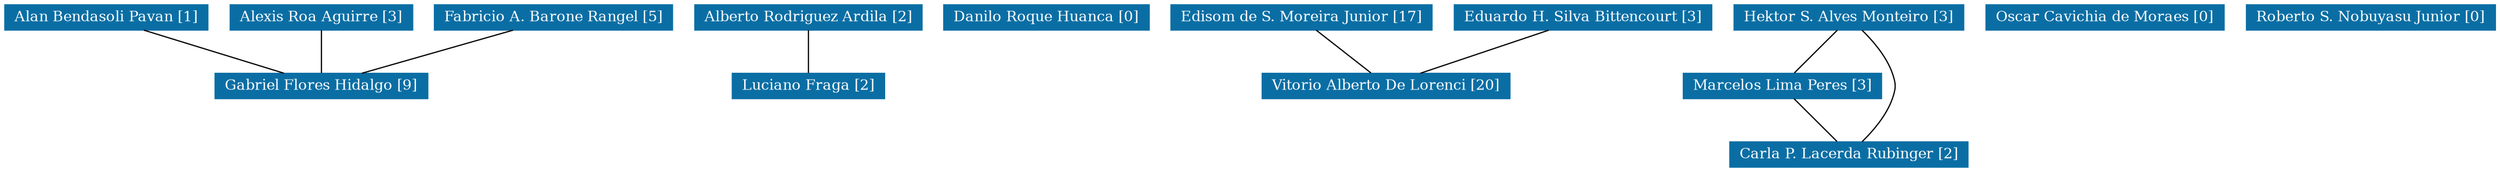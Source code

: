 strict graph grafo1 {
	graph [bb="0,0,1709,135",
		id=grafo1,
		overlap=False
	];
	node [fontsize=12,
		label="\N",
		shape=rectangle,
		style=filled
	];
	0	 [URL="membro-8154959660506192.html",
		color="#0A6EA4",
		fontcolor="#FFFFFF",
		height=0.29167,
		label="Alan Bendasoli Pavan [1]",
		pos="69.5,124.5",
		width=1.9306];
	7	 [URL="membro-9233143651147638.html",
		color="#0A6EA4",
		fontcolor="#FFFFFF",
		height=0.29167,
		label="Gabriel Flores Hidalgo [9]",
		pos="219.5,67.5",
		width=1.9861];
	0 -- 7	 [pos="97.362,113.91 124.3,103.67 164.9,88.25 191.79,78.031"];
	1	 [URL="membro-7982796939759440.html",
		color="#0A6EA4",
		fontcolor="#FFFFFF",
		height=0.29167,
		label="Alberto Rodriguez Ardila [2]",
		pos="556.5,124.5",
		width=2.1528];
	9	 [URL="membro-6549869827105994.html",
		color="#0A6EA4",
		fontcolor="#FFFFFF",
		height=0.29167,
		label="Luciano Fraga [2]",
		pos="556.5,67.5",
		width=1.4167];
	1 -- 9	 [pos="556.5,113.78 556.5,103.59 556.5,88.348 556.5,78.173"];
	2	 [URL="membro-3842382209626823.html",
		color="#0A6EA4",
		fontcolor="#FFFFFF",
		height=0.29167,
		label="Alexis Roa Aguirre [3]",
		pos="219.5,124.5",
		width=1.7361];
	2 -- 7	 [pos="219.5,113.78 219.5,103.59 219.5,88.348 219.5,78.173"];
	3	 [URL="membro-8697679642900908.html",
		color="#0A6EA4",
		fontcolor="#FFFFFF",
		height=0.29167,
		label="Danilo Roque Huanca [0]",
		pos="721.5,124.5",
		width=1.9306];
	4	 [URL="membro-7966592529955054.html",
		color="#0A6EA4",
		fontcolor="#FFFFFF",
		height=0.29167,
		label="Edisom de S. Moreira Junior [17]",
		pos="896.5,124.5",
		width=2.4306];
	12	 [URL="membro-1361400129993392.html",
		color="#0A6EA4",
		fontcolor="#FFFFFF",
		height=0.29167,
		label="Vitorio Alberto De Lorenci [20]",
		pos="950.5,67.5",
		width=2.3611];
	4 -- 12	 [pos="906.66,113.78 916.31,103.59 930.75,88.348 940.39,78.173"];
	5	 [URL="membro-9213789315416977.html",
		color="#0A6EA4",
		fontcolor="#FFFFFF",
		height=0.29167,
		label="Eduardo H. Silva Bittencourt [3]",
		pos="1088.5,124.5",
		width=2.3889];
	5 -- 12	 [pos="1062.9,113.91 1038.1,103.67 1000.7,88.25 976,78.031"];
	6	 [URL="membro-2436691587435689.html",
		color="#0A6EA4",
		fontcolor="#FFFFFF",
		height=0.29167,
		label="Fabricio A. Barone Rangel [5]",
		pos="380.5,124.5",
		width=2.2361];
	6 -- 7	 [pos="350.59,113.91 321.68,103.67 278.11,88.25 249.25,78.031"];
	8	 [URL="membro-2145668168587564.html",
		color="#0A6EA4",
		fontcolor="#FFFFFF",
		height=0.29167,
		label="Hektor S. Alves Monteiro [3]",
		pos="1270.5,124.5",
		width=2.1528];
	10	 [URL="membro-0335350966509134.html",
		color="#0A6EA4",
		fontcolor="#FFFFFF",
		height=0.29167,
		label="Marcelos Lima Peres [3]",
		pos="1222.5,67.5",
		width=1.8472];
	8 -- 10	 [pos="1261.5,113.78 1252.9,103.59 1240.1,88.348 1231.5,78.173"];
	13	 [URL="membro-5158730912554506.html",
		color="#0A6EA4",
		fontcolor="#FFFFFF",
		height=0.29167,
		label="Carla P. Lacerda Rubinger [2]",
		pos="1269.5,10.5",
		width=2.1944];
	8 -- 13	 [pos="1279.5,113.76 1289.5,100.66 1303.2,77.673 1297.5,57 1293.8,43.562 1285,30.12 1278.3,21.17"];
	10 -- 13	 [pos="1231.3,56.779 1239.7,46.588 1252.3,31.348 1260.7,21.173"];
	11	 [URL="membro-0422047938601624.html",
		color="#0A6EA4",
		fontcolor="#FFFFFF",
		height=0.29167,
		label="Oscar Cavichia de Moraes [0]",
		pos="1445.5,124.5",
		width=2.1944];
	14	 [URL="membro-6458988217441388.html",
		color="#0A6EA4",
		fontcolor="#FFFFFF",
		height=0.29167,
		label="Roberto S. Nobuyasu Junior [0]",
		pos="1625.5,124.5",
		width=2.3194];
}
